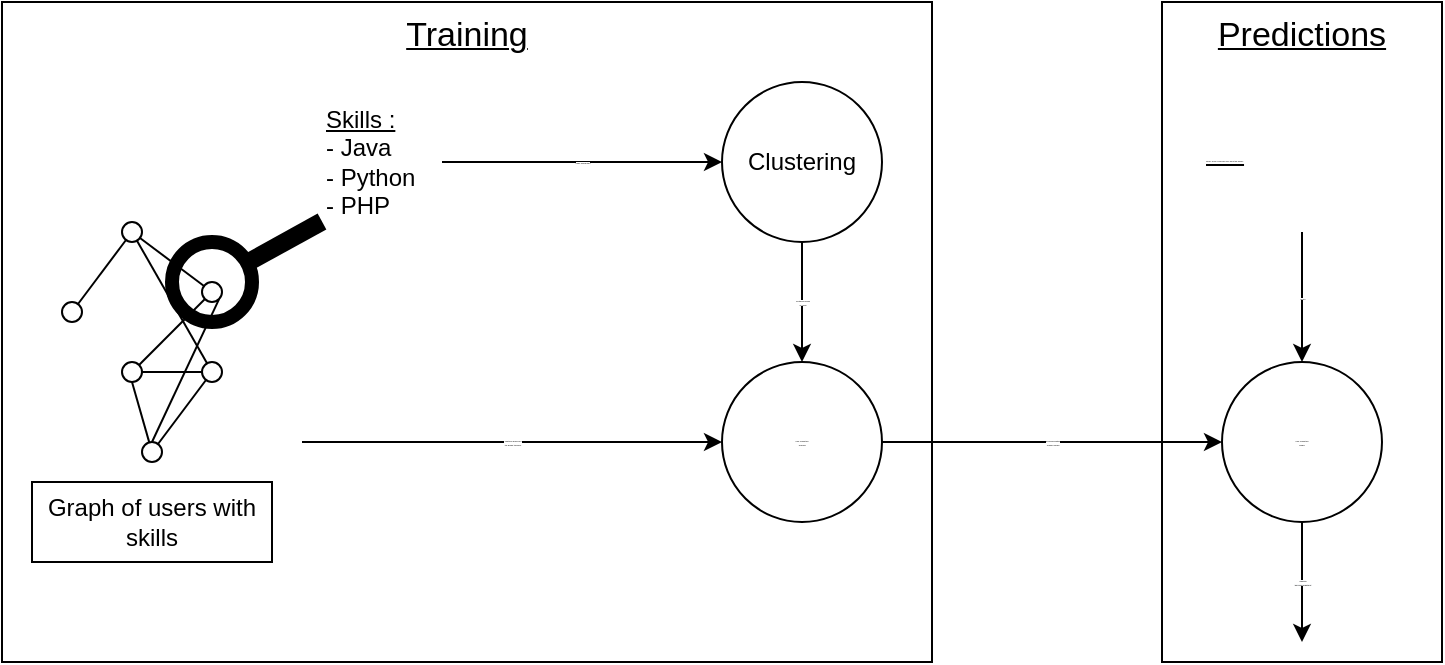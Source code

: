 <mxfile version="13.10.9" type="device"><diagram id="8lKn0jEkAIKlJQK-he4Z" name="Page-1"><mxGraphModel dx="813" dy="426" grid="1" gridSize="10" guides="1" tooltips="1" connect="1" arrows="1" fold="1" page="1" pageScale="1" pageWidth="850" pageHeight="1100" math="0" shadow="0"><root><mxCell id="0"/><mxCell id="1" parent="0"/><mxCell id="z1GFUAndt2Vkp6gw7cDE-40" value="&lt;font style=&quot;font-size: 17px&quot;&gt;Predictions&lt;/font&gt;" style="rounded=0;whiteSpace=wrap;html=1;strokeWidth=1;fillColor=none;fontSize=1;align=center;verticalAlign=top;fontStyle=4" vertex="1" parent="1"><mxGeometry x="630" y="10" width="140" height="330" as="geometry"/></mxCell><mxCell id="z1GFUAndt2Vkp6gw7cDE-39" value="&lt;font style=&quot;font-size: 17px&quot;&gt;Training&lt;/font&gt;" style="rounded=0;whiteSpace=wrap;html=1;strokeWidth=1;fillColor=none;fontSize=1;align=center;verticalAlign=top;fontStyle=4" vertex="1" parent="1"><mxGeometry x="50" y="10" width="465" height="330" as="geometry"/></mxCell><mxCell id="z1GFUAndt2Vkp6gw7cDE-1" value="Clustering" style="ellipse;whiteSpace=wrap;html=1;aspect=fixed;" vertex="1" parent="1"><mxGeometry x="410" y="50" width="80" height="80" as="geometry"/></mxCell><mxCell id="z1GFUAndt2Vkp6gw7cDE-3" value="" style="ellipse;whiteSpace=wrap;html=1;aspect=fixed;" vertex="1" parent="1"><mxGeometry x="150" y="150" width="10" height="10" as="geometry"/></mxCell><mxCell id="z1GFUAndt2Vkp6gw7cDE-4" value="" style="ellipse;whiteSpace=wrap;html=1;aspect=fixed;" vertex="1" parent="1"><mxGeometry x="110" y="190" width="10" height="10" as="geometry"/></mxCell><mxCell id="z1GFUAndt2Vkp6gw7cDE-5" value="" style="ellipse;whiteSpace=wrap;html=1;aspect=fixed;" vertex="1" parent="1"><mxGeometry x="80" y="160" width="10" height="10" as="geometry"/></mxCell><mxCell id="z1GFUAndt2Vkp6gw7cDE-6" value="" style="ellipse;whiteSpace=wrap;html=1;aspect=fixed;" vertex="1" parent="1"><mxGeometry x="150" y="190" width="10" height="10" as="geometry"/></mxCell><mxCell id="z1GFUAndt2Vkp6gw7cDE-7" value="" style="ellipse;whiteSpace=wrap;html=1;aspect=fixed;" vertex="1" parent="1"><mxGeometry x="110" y="120" width="10" height="10" as="geometry"/></mxCell><mxCell id="z1GFUAndt2Vkp6gw7cDE-8" value="" style="ellipse;whiteSpace=wrap;html=1;aspect=fixed;" vertex="1" parent="1"><mxGeometry x="120" y="230" width="10" height="10" as="geometry"/></mxCell><mxCell id="z1GFUAndt2Vkp6gw7cDE-9" value="" style="endArrow=none;html=1;entryX=0.5;entryY=1;entryDx=0;entryDy=0;" edge="1" parent="1" source="z1GFUAndt2Vkp6gw7cDE-8" target="z1GFUAndt2Vkp6gw7cDE-4"><mxGeometry width="50" height="50" relative="1" as="geometry"><mxPoint x="380" y="300" as="sourcePoint"/><mxPoint x="430" y="250" as="targetPoint"/></mxGeometry></mxCell><mxCell id="z1GFUAndt2Vkp6gw7cDE-10" value="" style="endArrow=none;html=1;" edge="1" parent="1" source="z1GFUAndt2Vkp6gw7cDE-8" target="z1GFUAndt2Vkp6gw7cDE-6"><mxGeometry width="50" height="50" relative="1" as="geometry"><mxPoint x="140" y="260" as="sourcePoint"/><mxPoint x="190" y="210" as="targetPoint"/></mxGeometry></mxCell><mxCell id="z1GFUAndt2Vkp6gw7cDE-11" value="" style="endArrow=none;html=1;" edge="1" parent="1" source="z1GFUAndt2Vkp6gw7cDE-4" target="z1GFUAndt2Vkp6gw7cDE-3"><mxGeometry width="50" height="50" relative="1" as="geometry"><mxPoint x="120" y="200" as="sourcePoint"/><mxPoint x="170" y="150" as="targetPoint"/></mxGeometry></mxCell><mxCell id="z1GFUAndt2Vkp6gw7cDE-12" value="" style="endArrow=none;html=1;" edge="1" parent="1" source="z1GFUAndt2Vkp6gw7cDE-3" target="z1GFUAndt2Vkp6gw7cDE-7"><mxGeometry width="50" height="50" relative="1" as="geometry"><mxPoint x="110" y="190" as="sourcePoint"/><mxPoint x="160" y="140" as="targetPoint"/></mxGeometry></mxCell><mxCell id="z1GFUAndt2Vkp6gw7cDE-13" value="" style="endArrow=none;html=1;" edge="1" parent="1" source="z1GFUAndt2Vkp6gw7cDE-5" target="z1GFUAndt2Vkp6gw7cDE-7"><mxGeometry width="50" height="50" relative="1" as="geometry"><mxPoint x="110" y="190" as="sourcePoint"/><mxPoint x="160" y="140" as="targetPoint"/></mxGeometry></mxCell><mxCell id="z1GFUAndt2Vkp6gw7cDE-14" value="" style="endArrow=none;html=1;exitX=1;exitY=0.5;exitDx=0;exitDy=0;" edge="1" parent="1" source="z1GFUAndt2Vkp6gw7cDE-4" target="z1GFUAndt2Vkp6gw7cDE-6"><mxGeometry width="50" height="50" relative="1" as="geometry"><mxPoint x="100" y="200" as="sourcePoint"/><mxPoint x="150" y="150" as="targetPoint"/></mxGeometry></mxCell><mxCell id="z1GFUAndt2Vkp6gw7cDE-15" value="" style="endArrow=none;html=1;" edge="1" parent="1" source="z1GFUAndt2Vkp6gw7cDE-7" target="z1GFUAndt2Vkp6gw7cDE-6"><mxGeometry width="50" height="50" relative="1" as="geometry"><mxPoint x="100" y="190" as="sourcePoint"/><mxPoint x="150" y="140" as="targetPoint"/></mxGeometry></mxCell><mxCell id="z1GFUAndt2Vkp6gw7cDE-16" value="" style="endArrow=none;html=1;entryX=1;entryY=1;entryDx=0;entryDy=0;exitX=0.5;exitY=0;exitDx=0;exitDy=0;" edge="1" parent="1" source="z1GFUAndt2Vkp6gw7cDE-8" target="z1GFUAndt2Vkp6gw7cDE-3"><mxGeometry width="50" height="50" relative="1" as="geometry"><mxPoint x="160" y="220" as="sourcePoint"/><mxPoint x="210" y="170" as="targetPoint"/></mxGeometry></mxCell><mxCell id="z1GFUAndt2Vkp6gw7cDE-17" value="Graph of users with skills" style="rounded=0;whiteSpace=wrap;html=1;" vertex="1" parent="1"><mxGeometry x="65" y="250" width="120" height="40" as="geometry"/></mxCell><mxCell id="z1GFUAndt2Vkp6gw7cDE-19" value="" style="ellipse;whiteSpace=wrap;html=1;aspect=fixed;fillColor=none;strokeWidth=7;" vertex="1" parent="1"><mxGeometry x="135" y="130" width="40" height="40" as="geometry"/></mxCell><mxCell id="z1GFUAndt2Vkp6gw7cDE-20" value="" style="endArrow=none;html=1;strokeWidth=9;" edge="1" parent="1" source="z1GFUAndt2Vkp6gw7cDE-19"><mxGeometry width="50" height="50" relative="1" as="geometry"><mxPoint x="210" y="130" as="sourcePoint"/><mxPoint x="210" y="119.75" as="targetPoint"/></mxGeometry></mxCell><mxCell id="z1GFUAndt2Vkp6gw7cDE-23" value="Skills Similarities" style="endArrow=classic;html=1;strokeWidth=1;fontSize=1;" edge="1" parent="1" source="z1GFUAndt2Vkp6gw7cDE-36" target="z1GFUAndt2Vkp6gw7cDE-1"><mxGeometry width="50" height="50" relative="1" as="geometry"><mxPoint x="300" y="95" as="sourcePoint"/><mxPoint x="340" y="250" as="targetPoint"/></mxGeometry></mxCell><mxCell id="z1GFUAndt2Vkp6gw7cDE-26" value="Features based&lt;br&gt;on skills" style="endArrow=classic;html=1;strokeWidth=1;fontSize=1;" edge="1" parent="1" source="z1GFUAndt2Vkp6gw7cDE-1" target="z1GFUAndt2Vkp6gw7cDE-28"><mxGeometry width="50" height="50" relative="1" as="geometry"><mxPoint x="470" y="225" as="sourcePoint"/><mxPoint x="450" y="185" as="targetPoint"/></mxGeometry></mxCell><mxCell id="z1GFUAndt2Vkp6gw7cDE-28" value="Link Prediction&lt;br&gt;Training" style="ellipse;whiteSpace=wrap;html=1;aspect=fixed;strokeWidth=1;fillColor=none;fontSize=1;" vertex="1" parent="1"><mxGeometry x="410" y="190" width="80" height="80" as="geometry"/></mxCell><mxCell id="z1GFUAndt2Vkp6gw7cDE-30" value="Features based on&lt;br&gt;the graph topology" style="endArrow=classic;html=1;strokeWidth=1;fontSize=1;" edge="1" parent="1" target="z1GFUAndt2Vkp6gw7cDE-28"><mxGeometry width="50" height="50" relative="1" as="geometry"><mxPoint x="200" y="230" as="sourcePoint"/><mxPoint x="260" y="190" as="targetPoint"/></mxGeometry></mxCell><mxCell id="z1GFUAndt2Vkp6gw7cDE-31" value="Recommendation&lt;br&gt;Trained Model" style="endArrow=classic;html=1;strokeWidth=1;fontSize=1;" edge="1" parent="1" source="z1GFUAndt2Vkp6gw7cDE-28" target="z1GFUAndt2Vkp6gw7cDE-32"><mxGeometry width="50" height="50" relative="1" as="geometry"><mxPoint x="540" y="280" as="sourcePoint"/><mxPoint x="680" y="230" as="targetPoint"/></mxGeometry></mxCell><mxCell id="z1GFUAndt2Vkp6gw7cDE-32" value="Link Prediction&lt;br&gt;Model" style="ellipse;whiteSpace=wrap;html=1;aspect=fixed;strokeWidth=1;fillColor=none;fontSize=1;" vertex="1" parent="1"><mxGeometry x="660" y="190" width="80" height="80" as="geometry"/></mxCell><mxCell id="z1GFUAndt2Vkp6gw7cDE-33" value="Query" style="endArrow=classic;html=1;strokeWidth=1;fontSize=1;" edge="1" parent="1" source="z1GFUAndt2Vkp6gw7cDE-37" target="z1GFUAndt2Vkp6gw7cDE-32"><mxGeometry width="50" height="50" relative="1" as="geometry"><mxPoint x="700" y="105" as="sourcePoint"/><mxPoint x="710" y="35" as="targetPoint"/></mxGeometry></mxCell><mxCell id="z1GFUAndt2Vkp6gw7cDE-36" value="&lt;u style=&quot;font-size: 12px;&quot;&gt;Skills :&lt;/u&gt;&lt;br style=&quot;font-size: 12px;&quot;&gt;&lt;span style=&quot;font-size: 12px;&quot;&gt;- Java&lt;/span&gt;&lt;br style=&quot;font-size: 12px;&quot;&gt;&lt;span style=&quot;font-size: 12px;&quot;&gt;- Python&lt;/span&gt;&lt;br style=&quot;font-size: 12px;&quot;&gt;&lt;span style=&quot;font-size: 12px;&quot;&gt;- PHP&lt;/span&gt;" style="text;html=1;strokeColor=none;fillColor=none;align=left;verticalAlign=middle;whiteSpace=wrap;rounded=0;fontSize=1;" vertex="1" parent="1"><mxGeometry x="210" y="55" width="60" height="70" as="geometry"/></mxCell><mxCell id="z1GFUAndt2Vkp6gw7cDE-37" value="&lt;u&gt;Query from a specific user from the graph :&lt;/u&gt;&lt;br&gt;- C#" style="text;html=1;strokeColor=none;fillColor=none;align=left;verticalAlign=middle;whiteSpace=wrap;rounded=0;fontSize=1;" vertex="1" parent="1"><mxGeometry x="650" y="55" width="100" height="70" as="geometry"/></mxCell><mxCell id="z1GFUAndt2Vkp6gw7cDE-38" value="&lt;span style=&quot;background-color: rgb(248 , 249 , 250)&quot;&gt;Ranked&lt;br&gt;Recommendations&lt;/span&gt;" style="endArrow=classic;html=1;strokeWidth=1;fontSize=1;" edge="1" parent="1" source="z1GFUAndt2Vkp6gw7cDE-32"><mxGeometry width="50" height="50" relative="1" as="geometry"><mxPoint x="560" y="395" as="sourcePoint"/><mxPoint x="700" y="330" as="targetPoint"/></mxGeometry></mxCell></root></mxGraphModel></diagram></mxfile>